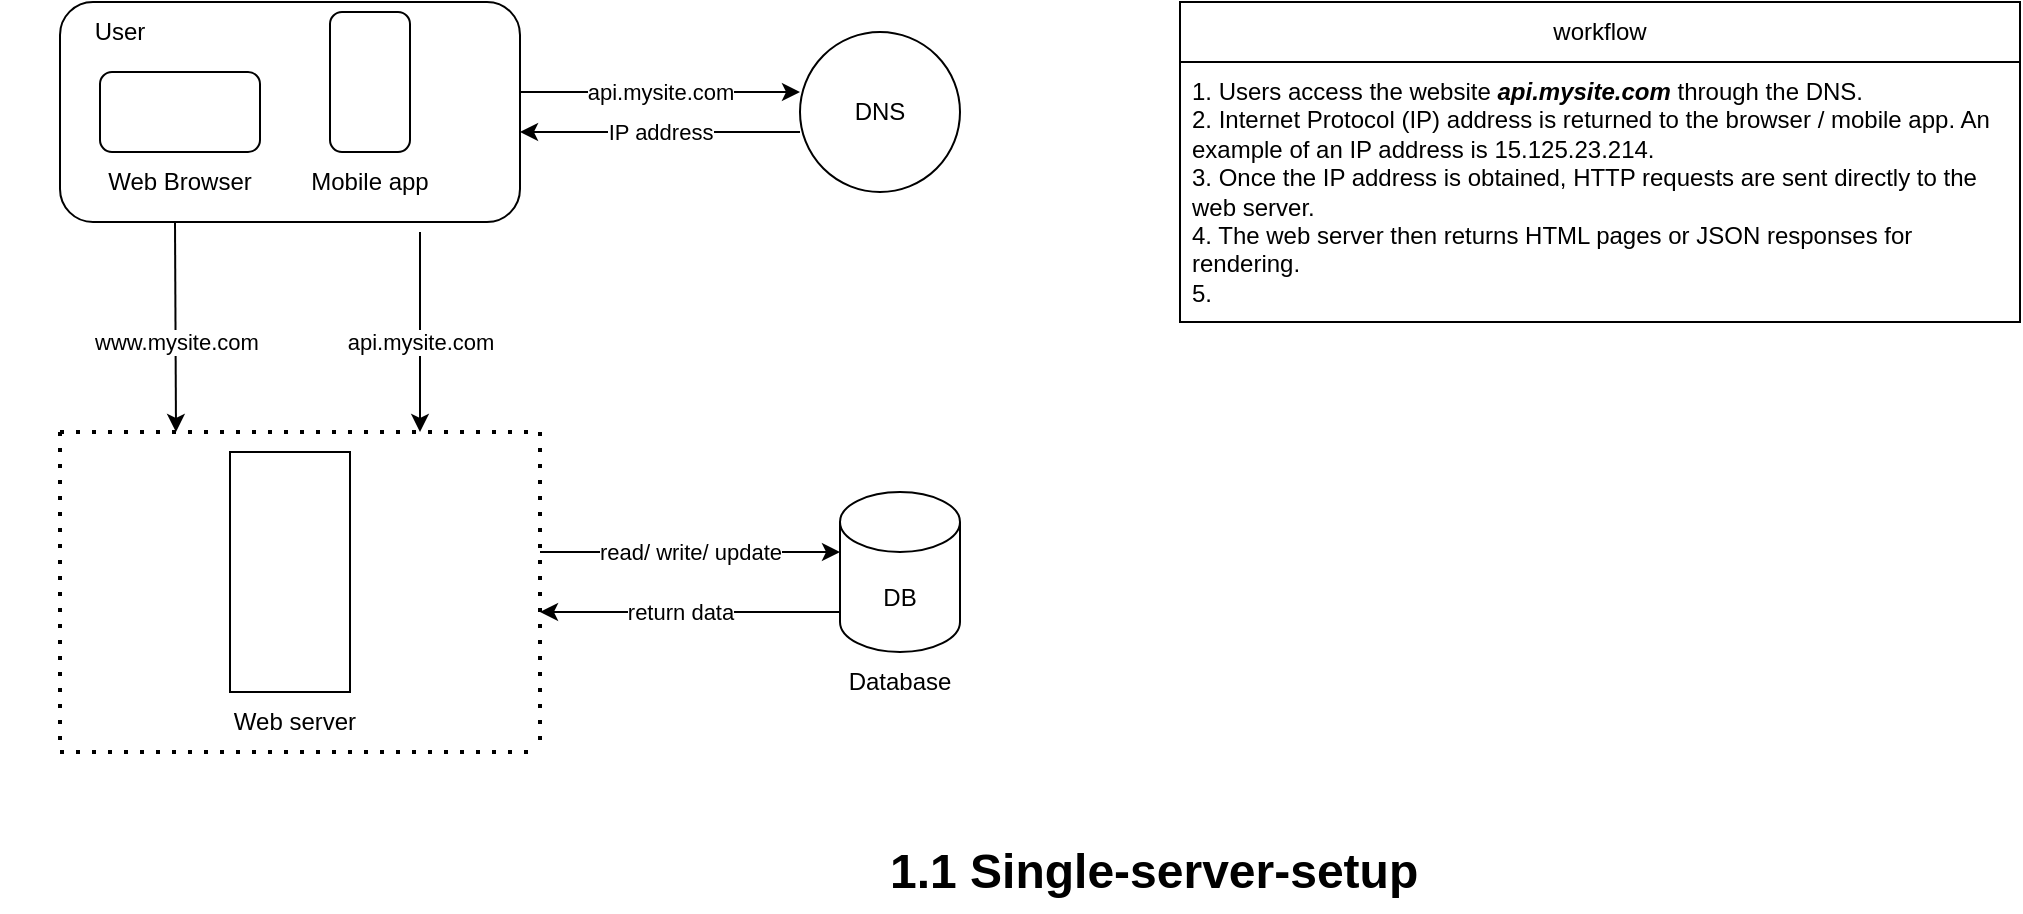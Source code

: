 <mxfile version="21.2.7" type="github">
  <diagram name="Page-1" id="1mwIes2q1NnL1baesOXE">
    <mxGraphModel dx="552" dy="539" grid="1" gridSize="10" guides="1" tooltips="1" connect="1" arrows="1" fold="1" page="1" pageScale="1" pageWidth="850" pageHeight="1100" math="0" shadow="0">
      <root>
        <mxCell id="0" />
        <mxCell id="1" parent="0" />
        <mxCell id="3MwLHaoH_134W9nBst53-1" value="DNS" style="ellipse;whiteSpace=wrap;html=1;aspect=fixed;" parent="1" vertex="1">
          <mxGeometry x="410" y="40" width="80" height="80" as="geometry" />
        </mxCell>
        <mxCell id="3MwLHaoH_134W9nBst53-2" value="" style="endArrow=classic;html=1;rounded=0;" parent="1" edge="1">
          <mxGeometry relative="1" as="geometry">
            <mxPoint x="270" y="70" as="sourcePoint" />
            <mxPoint x="410" y="70" as="targetPoint" />
            <Array as="points">
              <mxPoint x="410" y="70" />
            </Array>
          </mxGeometry>
        </mxCell>
        <mxCell id="3MwLHaoH_134W9nBst53-3" value="api.mysite.com" style="edgeLabel;resizable=0;html=1;align=center;verticalAlign=middle;rotation=0;" parent="3MwLHaoH_134W9nBst53-2" connectable="0" vertex="1">
          <mxGeometry relative="1" as="geometry">
            <mxPoint as="offset" />
          </mxGeometry>
        </mxCell>
        <mxCell id="3MwLHaoH_134W9nBst53-4" value="" style="endArrow=classic;html=1;rounded=0;" parent="1" edge="1">
          <mxGeometry relative="1" as="geometry">
            <mxPoint x="410" y="90" as="sourcePoint" />
            <mxPoint x="270" y="90" as="targetPoint" />
          </mxGeometry>
        </mxCell>
        <mxCell id="3MwLHaoH_134W9nBst53-5" value="IP address" style="edgeLabel;resizable=0;html=1;align=center;verticalAlign=middle;" parent="3MwLHaoH_134W9nBst53-4" connectable="0" vertex="1">
          <mxGeometry relative="1" as="geometry" />
        </mxCell>
        <mxCell id="3MwLHaoH_134W9nBst53-6" value="" style="rounded=1;whiteSpace=wrap;html=1;" parent="1" vertex="1">
          <mxGeometry x="40" y="25" width="230" height="110" as="geometry" />
        </mxCell>
        <mxCell id="3MwLHaoH_134W9nBst53-10" value="" style="endArrow=classic;html=1;rounded=0;" parent="1" edge="1">
          <mxGeometry relative="1" as="geometry">
            <mxPoint x="220" y="140" as="sourcePoint" />
            <mxPoint x="220" y="240" as="targetPoint" />
            <Array as="points">
              <mxPoint x="220" y="180" />
            </Array>
          </mxGeometry>
        </mxCell>
        <mxCell id="3MwLHaoH_134W9nBst53-11" value="api.mysite.com" style="edgeLabel;resizable=0;html=1;align=center;verticalAlign=middle;" parent="3MwLHaoH_134W9nBst53-10" connectable="0" vertex="1">
          <mxGeometry relative="1" as="geometry">
            <mxPoint y="5" as="offset" />
          </mxGeometry>
        </mxCell>
        <mxCell id="3MwLHaoH_134W9nBst53-12" value="" style="endArrow=classic;html=1;rounded=0;exitX=0.25;exitY=1;exitDx=0;exitDy=0;" parent="1" source="3MwLHaoH_134W9nBst53-6" edge="1">
          <mxGeometry relative="1" as="geometry">
            <mxPoint x="220" y="260" as="sourcePoint" />
            <mxPoint x="98" y="240" as="targetPoint" />
          </mxGeometry>
        </mxCell>
        <mxCell id="3MwLHaoH_134W9nBst53-13" value="www.mysite.com" style="edgeLabel;resizable=0;html=1;align=center;verticalAlign=middle;" parent="3MwLHaoH_134W9nBst53-12" connectable="0" vertex="1">
          <mxGeometry relative="1" as="geometry">
            <mxPoint y="7" as="offset" />
          </mxGeometry>
        </mxCell>
        <mxCell id="3MwLHaoH_134W9nBst53-14" value="User" style="text;html=1;strokeColor=none;fillColor=none;align=center;verticalAlign=middle;whiteSpace=wrap;rounded=0;" parent="1" vertex="1">
          <mxGeometry x="10" y="25" width="120" height="30" as="geometry" />
        </mxCell>
        <mxCell id="3MwLHaoH_134W9nBst53-18" value="&lt;h1&gt;1.1 Single-server-setup&lt;/h1&gt;" style="text;html=1;strokeColor=none;fillColor=none;spacing=5;spacingTop=-20;whiteSpace=wrap;overflow=hidden;rounded=0;" parent="1" vertex="1">
          <mxGeometry x="450" y="440" width="280" height="40" as="geometry" />
        </mxCell>
        <mxCell id="3MwLHaoH_134W9nBst53-20" value="Web Browser" style="text;html=1;strokeColor=none;fillColor=none;align=center;verticalAlign=middle;whiteSpace=wrap;rounded=0;" parent="1" vertex="1">
          <mxGeometry x="60" y="100" width="80" height="30" as="geometry" />
        </mxCell>
        <mxCell id="3MwLHaoH_134W9nBst53-21" value="Mobile app" style="text;html=1;strokeColor=none;fillColor=none;align=center;verticalAlign=middle;whiteSpace=wrap;rounded=0;" parent="1" vertex="1">
          <mxGeometry x="160" y="100" width="70" height="30" as="geometry" />
        </mxCell>
        <mxCell id="3MwLHaoH_134W9nBst53-22" value="" style="endArrow=none;dashed=1;html=1;dashPattern=1 3;strokeWidth=2;rounded=0;" parent="1" edge="1">
          <mxGeometry width="50" height="50" relative="1" as="geometry">
            <mxPoint x="40" y="240" as="sourcePoint" />
            <mxPoint x="280" y="240" as="targetPoint" />
          </mxGeometry>
        </mxCell>
        <mxCell id="3MwLHaoH_134W9nBst53-23" value="" style="endArrow=none;dashed=1;html=1;dashPattern=1 3;strokeWidth=2;rounded=0;" parent="1" edge="1">
          <mxGeometry width="50" height="50" relative="1" as="geometry">
            <mxPoint x="40" y="400" as="sourcePoint" />
            <mxPoint x="280" y="400" as="targetPoint" />
          </mxGeometry>
        </mxCell>
        <mxCell id="3MwLHaoH_134W9nBst53-24" value="" style="endArrow=none;dashed=1;html=1;dashPattern=1 3;strokeWidth=2;rounded=0;" parent="1" edge="1">
          <mxGeometry width="50" height="50" relative="1" as="geometry">
            <mxPoint x="280" y="240" as="sourcePoint" />
            <mxPoint x="280" y="400" as="targetPoint" />
          </mxGeometry>
        </mxCell>
        <mxCell id="3MwLHaoH_134W9nBst53-25" value="" style="endArrow=none;dashed=1;html=1;dashPattern=1 3;strokeWidth=2;rounded=0;" parent="1" edge="1">
          <mxGeometry width="50" height="50" relative="1" as="geometry">
            <mxPoint x="40" y="240" as="sourcePoint" />
            <mxPoint x="40" y="400" as="targetPoint" />
          </mxGeometry>
        </mxCell>
        <mxCell id="3MwLHaoH_134W9nBst53-26" value="" style="rounded=1;whiteSpace=wrap;html=1;" parent="1" vertex="1">
          <mxGeometry x="60" y="60" width="80" height="40" as="geometry" />
        </mxCell>
        <mxCell id="3MwLHaoH_134W9nBst53-27" value="" style="rounded=1;whiteSpace=wrap;html=1;direction=south;" parent="1" vertex="1">
          <mxGeometry x="175" y="30" width="40" height="70" as="geometry" />
        </mxCell>
        <mxCell id="3MwLHaoH_134W9nBst53-28" value="" style="rounded=0;whiteSpace=wrap;html=1;direction=south;" parent="1" vertex="1">
          <mxGeometry x="125" y="250" width="60" height="120" as="geometry" />
        </mxCell>
        <mxCell id="3MwLHaoH_134W9nBst53-29" value="Web server" style="text;html=1;strokeColor=none;fillColor=none;align=center;verticalAlign=middle;whiteSpace=wrap;rounded=0;" parent="1" vertex="1">
          <mxGeometry x="125" y="370" width="65" height="30" as="geometry" />
        </mxCell>
        <mxCell id="3MwLHaoH_134W9nBst53-30" value="DB" style="shape=cylinder3;whiteSpace=wrap;html=1;boundedLbl=1;backgroundOutline=1;size=15;" parent="1" vertex="1">
          <mxGeometry x="430" y="270" width="60" height="80" as="geometry" />
        </mxCell>
        <mxCell id="3MwLHaoH_134W9nBst53-31" value="Database" style="text;html=1;strokeColor=none;fillColor=none;align=center;verticalAlign=middle;whiteSpace=wrap;rounded=0;" parent="1" vertex="1">
          <mxGeometry x="430" y="350" width="60" height="30" as="geometry" />
        </mxCell>
        <mxCell id="3MwLHaoH_134W9nBst53-34" value="" style="endArrow=classic;html=1;rounded=0;" parent="1" edge="1">
          <mxGeometry relative="1" as="geometry">
            <mxPoint x="280" y="300" as="sourcePoint" />
            <mxPoint x="430" y="300" as="targetPoint" />
          </mxGeometry>
        </mxCell>
        <mxCell id="3MwLHaoH_134W9nBst53-35" value="read/ write/ update" style="edgeLabel;resizable=0;html=1;align=center;verticalAlign=middle;" parent="3MwLHaoH_134W9nBst53-34" connectable="0" vertex="1">
          <mxGeometry relative="1" as="geometry" />
        </mxCell>
        <mxCell id="3MwLHaoH_134W9nBst53-38" value="" style="endArrow=classic;html=1;rounded=0;" parent="1" edge="1">
          <mxGeometry relative="1" as="geometry">
            <mxPoint x="430" y="330" as="sourcePoint" />
            <mxPoint x="280" y="330" as="targetPoint" />
          </mxGeometry>
        </mxCell>
        <mxCell id="3MwLHaoH_134W9nBst53-39" value="return data" style="edgeLabel;resizable=0;html=1;align=center;verticalAlign=middle;" parent="3MwLHaoH_134W9nBst53-38" connectable="0" vertex="1">
          <mxGeometry relative="1" as="geometry">
            <mxPoint x="-5" as="offset" />
          </mxGeometry>
        </mxCell>
        <mxCell id="3MwLHaoH_134W9nBst53-40" value="workflow" style="swimlane;fontStyle=0;childLayout=stackLayout;horizontal=1;startSize=30;horizontalStack=0;resizeParent=1;resizeParentMax=0;resizeLast=0;collapsible=1;marginBottom=0;whiteSpace=wrap;html=1;" parent="1" vertex="1">
          <mxGeometry x="600" y="25" width="420" height="160" as="geometry">
            <mxRectangle x="30" y="520" width="90" height="30" as="alternateBounds" />
          </mxGeometry>
        </mxCell>
        <mxCell id="3MwLHaoH_134W9nBst53-41" value="1. Users access the website &lt;i&gt;&lt;b&gt;api.mysite.com&lt;/b&gt;&lt;/i&gt; through the DNS.&lt;br&gt;2. Internet Protocol (IP) address is returned to the browser / mobile app. An example of an IP address is 15.125.23.214.&lt;br&gt;3. Once the IP address is obtained, HTTP requests are sent directly to the web server.&lt;br&gt;4. The web server then returns HTML pages or JSON responses for rendering.&lt;br&gt;5.&amp;nbsp;" style="text;strokeColor=none;fillColor=none;align=left;verticalAlign=middle;spacingLeft=4;spacingRight=4;overflow=hidden;points=[[0,0.5],[1,0.5]];portConstraint=eastwest;rotatable=0;whiteSpace=wrap;html=1;" parent="3MwLHaoH_134W9nBst53-40" vertex="1">
          <mxGeometry y="30" width="420" height="130" as="geometry" />
        </mxCell>
      </root>
    </mxGraphModel>
  </diagram>
</mxfile>
